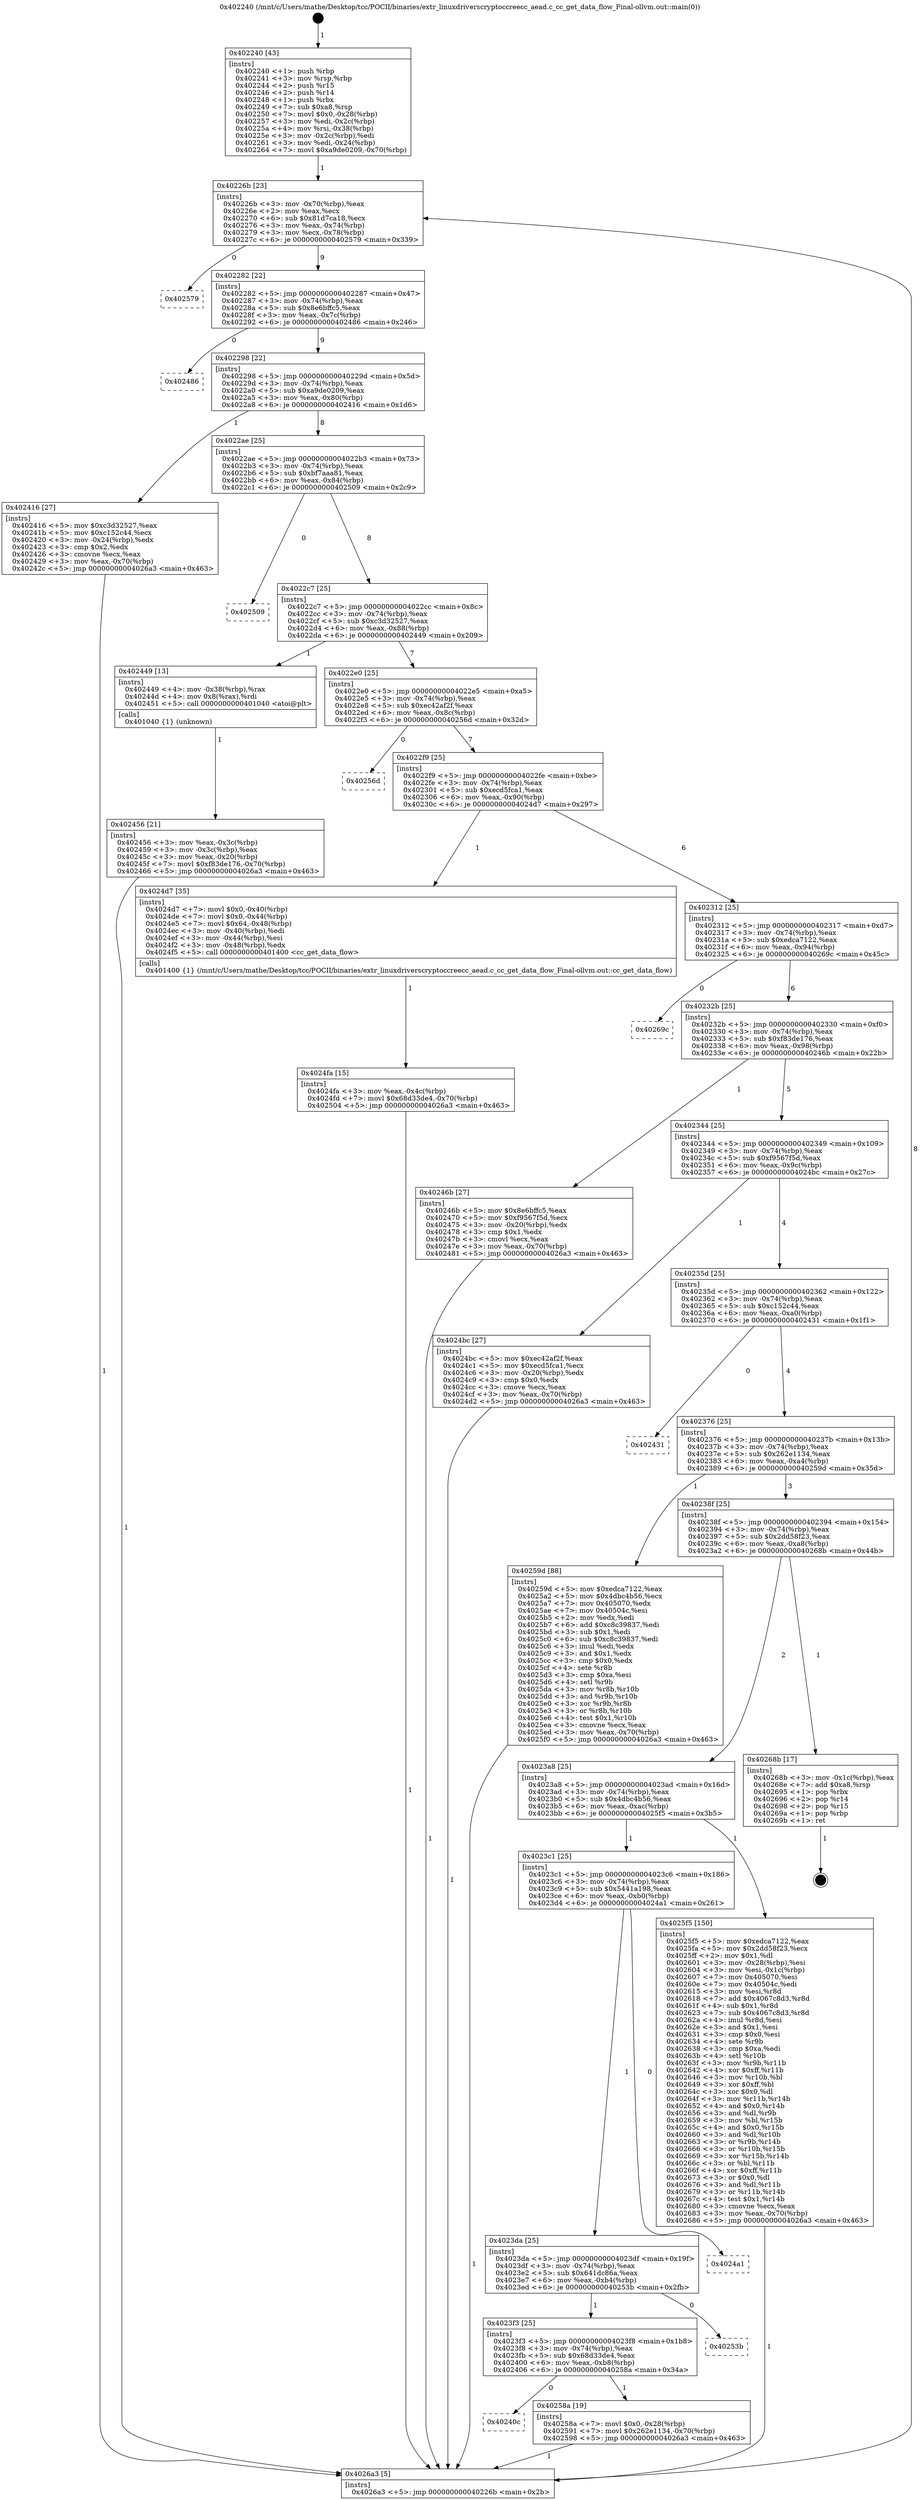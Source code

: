 digraph "0x402240" {
  label = "0x402240 (/mnt/c/Users/mathe/Desktop/tcc/POCII/binaries/extr_linuxdriverscryptoccreecc_aead.c_cc_get_data_flow_Final-ollvm.out::main(0))"
  labelloc = "t"
  node[shape=record]

  Entry [label="",width=0.3,height=0.3,shape=circle,fillcolor=black,style=filled]
  "0x40226b" [label="{
     0x40226b [23]\l
     | [instrs]\l
     &nbsp;&nbsp;0x40226b \<+3\>: mov -0x70(%rbp),%eax\l
     &nbsp;&nbsp;0x40226e \<+2\>: mov %eax,%ecx\l
     &nbsp;&nbsp;0x402270 \<+6\>: sub $0x81d7ca18,%ecx\l
     &nbsp;&nbsp;0x402276 \<+3\>: mov %eax,-0x74(%rbp)\l
     &nbsp;&nbsp;0x402279 \<+3\>: mov %ecx,-0x78(%rbp)\l
     &nbsp;&nbsp;0x40227c \<+6\>: je 0000000000402579 \<main+0x339\>\l
  }"]
  "0x402579" [label="{
     0x402579\l
  }", style=dashed]
  "0x402282" [label="{
     0x402282 [22]\l
     | [instrs]\l
     &nbsp;&nbsp;0x402282 \<+5\>: jmp 0000000000402287 \<main+0x47\>\l
     &nbsp;&nbsp;0x402287 \<+3\>: mov -0x74(%rbp),%eax\l
     &nbsp;&nbsp;0x40228a \<+5\>: sub $0x8e6bffc5,%eax\l
     &nbsp;&nbsp;0x40228f \<+3\>: mov %eax,-0x7c(%rbp)\l
     &nbsp;&nbsp;0x402292 \<+6\>: je 0000000000402486 \<main+0x246\>\l
  }"]
  Exit [label="",width=0.3,height=0.3,shape=circle,fillcolor=black,style=filled,peripheries=2]
  "0x402486" [label="{
     0x402486\l
  }", style=dashed]
  "0x402298" [label="{
     0x402298 [22]\l
     | [instrs]\l
     &nbsp;&nbsp;0x402298 \<+5\>: jmp 000000000040229d \<main+0x5d\>\l
     &nbsp;&nbsp;0x40229d \<+3\>: mov -0x74(%rbp),%eax\l
     &nbsp;&nbsp;0x4022a0 \<+5\>: sub $0xa9de0209,%eax\l
     &nbsp;&nbsp;0x4022a5 \<+3\>: mov %eax,-0x80(%rbp)\l
     &nbsp;&nbsp;0x4022a8 \<+6\>: je 0000000000402416 \<main+0x1d6\>\l
  }"]
  "0x40240c" [label="{
     0x40240c\l
  }", style=dashed]
  "0x402416" [label="{
     0x402416 [27]\l
     | [instrs]\l
     &nbsp;&nbsp;0x402416 \<+5\>: mov $0xc3d32527,%eax\l
     &nbsp;&nbsp;0x40241b \<+5\>: mov $0xc152c44,%ecx\l
     &nbsp;&nbsp;0x402420 \<+3\>: mov -0x24(%rbp),%edx\l
     &nbsp;&nbsp;0x402423 \<+3\>: cmp $0x2,%edx\l
     &nbsp;&nbsp;0x402426 \<+3\>: cmovne %ecx,%eax\l
     &nbsp;&nbsp;0x402429 \<+3\>: mov %eax,-0x70(%rbp)\l
     &nbsp;&nbsp;0x40242c \<+5\>: jmp 00000000004026a3 \<main+0x463\>\l
  }"]
  "0x4022ae" [label="{
     0x4022ae [25]\l
     | [instrs]\l
     &nbsp;&nbsp;0x4022ae \<+5\>: jmp 00000000004022b3 \<main+0x73\>\l
     &nbsp;&nbsp;0x4022b3 \<+3\>: mov -0x74(%rbp),%eax\l
     &nbsp;&nbsp;0x4022b6 \<+5\>: sub $0xbf7aaa81,%eax\l
     &nbsp;&nbsp;0x4022bb \<+6\>: mov %eax,-0x84(%rbp)\l
     &nbsp;&nbsp;0x4022c1 \<+6\>: je 0000000000402509 \<main+0x2c9\>\l
  }"]
  "0x4026a3" [label="{
     0x4026a3 [5]\l
     | [instrs]\l
     &nbsp;&nbsp;0x4026a3 \<+5\>: jmp 000000000040226b \<main+0x2b\>\l
  }"]
  "0x402240" [label="{
     0x402240 [43]\l
     | [instrs]\l
     &nbsp;&nbsp;0x402240 \<+1\>: push %rbp\l
     &nbsp;&nbsp;0x402241 \<+3\>: mov %rsp,%rbp\l
     &nbsp;&nbsp;0x402244 \<+2\>: push %r15\l
     &nbsp;&nbsp;0x402246 \<+2\>: push %r14\l
     &nbsp;&nbsp;0x402248 \<+1\>: push %rbx\l
     &nbsp;&nbsp;0x402249 \<+7\>: sub $0xa8,%rsp\l
     &nbsp;&nbsp;0x402250 \<+7\>: movl $0x0,-0x28(%rbp)\l
     &nbsp;&nbsp;0x402257 \<+3\>: mov %edi,-0x2c(%rbp)\l
     &nbsp;&nbsp;0x40225a \<+4\>: mov %rsi,-0x38(%rbp)\l
     &nbsp;&nbsp;0x40225e \<+3\>: mov -0x2c(%rbp),%edi\l
     &nbsp;&nbsp;0x402261 \<+3\>: mov %edi,-0x24(%rbp)\l
     &nbsp;&nbsp;0x402264 \<+7\>: movl $0xa9de0209,-0x70(%rbp)\l
  }"]
  "0x40258a" [label="{
     0x40258a [19]\l
     | [instrs]\l
     &nbsp;&nbsp;0x40258a \<+7\>: movl $0x0,-0x28(%rbp)\l
     &nbsp;&nbsp;0x402591 \<+7\>: movl $0x262e1134,-0x70(%rbp)\l
     &nbsp;&nbsp;0x402598 \<+5\>: jmp 00000000004026a3 \<main+0x463\>\l
  }"]
  "0x402509" [label="{
     0x402509\l
  }", style=dashed]
  "0x4022c7" [label="{
     0x4022c7 [25]\l
     | [instrs]\l
     &nbsp;&nbsp;0x4022c7 \<+5\>: jmp 00000000004022cc \<main+0x8c\>\l
     &nbsp;&nbsp;0x4022cc \<+3\>: mov -0x74(%rbp),%eax\l
     &nbsp;&nbsp;0x4022cf \<+5\>: sub $0xc3d32527,%eax\l
     &nbsp;&nbsp;0x4022d4 \<+6\>: mov %eax,-0x88(%rbp)\l
     &nbsp;&nbsp;0x4022da \<+6\>: je 0000000000402449 \<main+0x209\>\l
  }"]
  "0x4023f3" [label="{
     0x4023f3 [25]\l
     | [instrs]\l
     &nbsp;&nbsp;0x4023f3 \<+5\>: jmp 00000000004023f8 \<main+0x1b8\>\l
     &nbsp;&nbsp;0x4023f8 \<+3\>: mov -0x74(%rbp),%eax\l
     &nbsp;&nbsp;0x4023fb \<+5\>: sub $0x68d33de4,%eax\l
     &nbsp;&nbsp;0x402400 \<+6\>: mov %eax,-0xb8(%rbp)\l
     &nbsp;&nbsp;0x402406 \<+6\>: je 000000000040258a \<main+0x34a\>\l
  }"]
  "0x402449" [label="{
     0x402449 [13]\l
     | [instrs]\l
     &nbsp;&nbsp;0x402449 \<+4\>: mov -0x38(%rbp),%rax\l
     &nbsp;&nbsp;0x40244d \<+4\>: mov 0x8(%rax),%rdi\l
     &nbsp;&nbsp;0x402451 \<+5\>: call 0000000000401040 \<atoi@plt\>\l
     | [calls]\l
     &nbsp;&nbsp;0x401040 \{1\} (unknown)\l
  }"]
  "0x4022e0" [label="{
     0x4022e0 [25]\l
     | [instrs]\l
     &nbsp;&nbsp;0x4022e0 \<+5\>: jmp 00000000004022e5 \<main+0xa5\>\l
     &nbsp;&nbsp;0x4022e5 \<+3\>: mov -0x74(%rbp),%eax\l
     &nbsp;&nbsp;0x4022e8 \<+5\>: sub $0xec42af2f,%eax\l
     &nbsp;&nbsp;0x4022ed \<+6\>: mov %eax,-0x8c(%rbp)\l
     &nbsp;&nbsp;0x4022f3 \<+6\>: je 000000000040256d \<main+0x32d\>\l
  }"]
  "0x402456" [label="{
     0x402456 [21]\l
     | [instrs]\l
     &nbsp;&nbsp;0x402456 \<+3\>: mov %eax,-0x3c(%rbp)\l
     &nbsp;&nbsp;0x402459 \<+3\>: mov -0x3c(%rbp),%eax\l
     &nbsp;&nbsp;0x40245c \<+3\>: mov %eax,-0x20(%rbp)\l
     &nbsp;&nbsp;0x40245f \<+7\>: movl $0xf83de176,-0x70(%rbp)\l
     &nbsp;&nbsp;0x402466 \<+5\>: jmp 00000000004026a3 \<main+0x463\>\l
  }"]
  "0x40253b" [label="{
     0x40253b\l
  }", style=dashed]
  "0x40256d" [label="{
     0x40256d\l
  }", style=dashed]
  "0x4022f9" [label="{
     0x4022f9 [25]\l
     | [instrs]\l
     &nbsp;&nbsp;0x4022f9 \<+5\>: jmp 00000000004022fe \<main+0xbe\>\l
     &nbsp;&nbsp;0x4022fe \<+3\>: mov -0x74(%rbp),%eax\l
     &nbsp;&nbsp;0x402301 \<+5\>: sub $0xecd5fca1,%eax\l
     &nbsp;&nbsp;0x402306 \<+6\>: mov %eax,-0x90(%rbp)\l
     &nbsp;&nbsp;0x40230c \<+6\>: je 00000000004024d7 \<main+0x297\>\l
  }"]
  "0x4023da" [label="{
     0x4023da [25]\l
     | [instrs]\l
     &nbsp;&nbsp;0x4023da \<+5\>: jmp 00000000004023df \<main+0x19f\>\l
     &nbsp;&nbsp;0x4023df \<+3\>: mov -0x74(%rbp),%eax\l
     &nbsp;&nbsp;0x4023e2 \<+5\>: sub $0x641dc86a,%eax\l
     &nbsp;&nbsp;0x4023e7 \<+6\>: mov %eax,-0xb4(%rbp)\l
     &nbsp;&nbsp;0x4023ed \<+6\>: je 000000000040253b \<main+0x2fb\>\l
  }"]
  "0x4024d7" [label="{
     0x4024d7 [35]\l
     | [instrs]\l
     &nbsp;&nbsp;0x4024d7 \<+7\>: movl $0x0,-0x40(%rbp)\l
     &nbsp;&nbsp;0x4024de \<+7\>: movl $0x0,-0x44(%rbp)\l
     &nbsp;&nbsp;0x4024e5 \<+7\>: movl $0x64,-0x48(%rbp)\l
     &nbsp;&nbsp;0x4024ec \<+3\>: mov -0x40(%rbp),%edi\l
     &nbsp;&nbsp;0x4024ef \<+3\>: mov -0x44(%rbp),%esi\l
     &nbsp;&nbsp;0x4024f2 \<+3\>: mov -0x48(%rbp),%edx\l
     &nbsp;&nbsp;0x4024f5 \<+5\>: call 0000000000401400 \<cc_get_data_flow\>\l
     | [calls]\l
     &nbsp;&nbsp;0x401400 \{1\} (/mnt/c/Users/mathe/Desktop/tcc/POCII/binaries/extr_linuxdriverscryptoccreecc_aead.c_cc_get_data_flow_Final-ollvm.out::cc_get_data_flow)\l
  }"]
  "0x402312" [label="{
     0x402312 [25]\l
     | [instrs]\l
     &nbsp;&nbsp;0x402312 \<+5\>: jmp 0000000000402317 \<main+0xd7\>\l
     &nbsp;&nbsp;0x402317 \<+3\>: mov -0x74(%rbp),%eax\l
     &nbsp;&nbsp;0x40231a \<+5\>: sub $0xedca7122,%eax\l
     &nbsp;&nbsp;0x40231f \<+6\>: mov %eax,-0x94(%rbp)\l
     &nbsp;&nbsp;0x402325 \<+6\>: je 000000000040269c \<main+0x45c\>\l
  }"]
  "0x4024a1" [label="{
     0x4024a1\l
  }", style=dashed]
  "0x40269c" [label="{
     0x40269c\l
  }", style=dashed]
  "0x40232b" [label="{
     0x40232b [25]\l
     | [instrs]\l
     &nbsp;&nbsp;0x40232b \<+5\>: jmp 0000000000402330 \<main+0xf0\>\l
     &nbsp;&nbsp;0x402330 \<+3\>: mov -0x74(%rbp),%eax\l
     &nbsp;&nbsp;0x402333 \<+5\>: sub $0xf83de176,%eax\l
     &nbsp;&nbsp;0x402338 \<+6\>: mov %eax,-0x98(%rbp)\l
     &nbsp;&nbsp;0x40233e \<+6\>: je 000000000040246b \<main+0x22b\>\l
  }"]
  "0x4023c1" [label="{
     0x4023c1 [25]\l
     | [instrs]\l
     &nbsp;&nbsp;0x4023c1 \<+5\>: jmp 00000000004023c6 \<main+0x186\>\l
     &nbsp;&nbsp;0x4023c6 \<+3\>: mov -0x74(%rbp),%eax\l
     &nbsp;&nbsp;0x4023c9 \<+5\>: sub $0x5441a198,%eax\l
     &nbsp;&nbsp;0x4023ce \<+6\>: mov %eax,-0xb0(%rbp)\l
     &nbsp;&nbsp;0x4023d4 \<+6\>: je 00000000004024a1 \<main+0x261\>\l
  }"]
  "0x40246b" [label="{
     0x40246b [27]\l
     | [instrs]\l
     &nbsp;&nbsp;0x40246b \<+5\>: mov $0x8e6bffc5,%eax\l
     &nbsp;&nbsp;0x402470 \<+5\>: mov $0xf9567f5d,%ecx\l
     &nbsp;&nbsp;0x402475 \<+3\>: mov -0x20(%rbp),%edx\l
     &nbsp;&nbsp;0x402478 \<+3\>: cmp $0x1,%edx\l
     &nbsp;&nbsp;0x40247b \<+3\>: cmovl %ecx,%eax\l
     &nbsp;&nbsp;0x40247e \<+3\>: mov %eax,-0x70(%rbp)\l
     &nbsp;&nbsp;0x402481 \<+5\>: jmp 00000000004026a3 \<main+0x463\>\l
  }"]
  "0x402344" [label="{
     0x402344 [25]\l
     | [instrs]\l
     &nbsp;&nbsp;0x402344 \<+5\>: jmp 0000000000402349 \<main+0x109\>\l
     &nbsp;&nbsp;0x402349 \<+3\>: mov -0x74(%rbp),%eax\l
     &nbsp;&nbsp;0x40234c \<+5\>: sub $0xf9567f5d,%eax\l
     &nbsp;&nbsp;0x402351 \<+6\>: mov %eax,-0x9c(%rbp)\l
     &nbsp;&nbsp;0x402357 \<+6\>: je 00000000004024bc \<main+0x27c\>\l
  }"]
  "0x4025f5" [label="{
     0x4025f5 [150]\l
     | [instrs]\l
     &nbsp;&nbsp;0x4025f5 \<+5\>: mov $0xedca7122,%eax\l
     &nbsp;&nbsp;0x4025fa \<+5\>: mov $0x2dd58f23,%ecx\l
     &nbsp;&nbsp;0x4025ff \<+2\>: mov $0x1,%dl\l
     &nbsp;&nbsp;0x402601 \<+3\>: mov -0x28(%rbp),%esi\l
     &nbsp;&nbsp;0x402604 \<+3\>: mov %esi,-0x1c(%rbp)\l
     &nbsp;&nbsp;0x402607 \<+7\>: mov 0x405070,%esi\l
     &nbsp;&nbsp;0x40260e \<+7\>: mov 0x40504c,%edi\l
     &nbsp;&nbsp;0x402615 \<+3\>: mov %esi,%r8d\l
     &nbsp;&nbsp;0x402618 \<+7\>: add $0x4067c8d3,%r8d\l
     &nbsp;&nbsp;0x40261f \<+4\>: sub $0x1,%r8d\l
     &nbsp;&nbsp;0x402623 \<+7\>: sub $0x4067c8d3,%r8d\l
     &nbsp;&nbsp;0x40262a \<+4\>: imul %r8d,%esi\l
     &nbsp;&nbsp;0x40262e \<+3\>: and $0x1,%esi\l
     &nbsp;&nbsp;0x402631 \<+3\>: cmp $0x0,%esi\l
     &nbsp;&nbsp;0x402634 \<+4\>: sete %r9b\l
     &nbsp;&nbsp;0x402638 \<+3\>: cmp $0xa,%edi\l
     &nbsp;&nbsp;0x40263b \<+4\>: setl %r10b\l
     &nbsp;&nbsp;0x40263f \<+3\>: mov %r9b,%r11b\l
     &nbsp;&nbsp;0x402642 \<+4\>: xor $0xff,%r11b\l
     &nbsp;&nbsp;0x402646 \<+3\>: mov %r10b,%bl\l
     &nbsp;&nbsp;0x402649 \<+3\>: xor $0xff,%bl\l
     &nbsp;&nbsp;0x40264c \<+3\>: xor $0x0,%dl\l
     &nbsp;&nbsp;0x40264f \<+3\>: mov %r11b,%r14b\l
     &nbsp;&nbsp;0x402652 \<+4\>: and $0x0,%r14b\l
     &nbsp;&nbsp;0x402656 \<+3\>: and %dl,%r9b\l
     &nbsp;&nbsp;0x402659 \<+3\>: mov %bl,%r15b\l
     &nbsp;&nbsp;0x40265c \<+4\>: and $0x0,%r15b\l
     &nbsp;&nbsp;0x402660 \<+3\>: and %dl,%r10b\l
     &nbsp;&nbsp;0x402663 \<+3\>: or %r9b,%r14b\l
     &nbsp;&nbsp;0x402666 \<+3\>: or %r10b,%r15b\l
     &nbsp;&nbsp;0x402669 \<+3\>: xor %r15b,%r14b\l
     &nbsp;&nbsp;0x40266c \<+3\>: or %bl,%r11b\l
     &nbsp;&nbsp;0x40266f \<+4\>: xor $0xff,%r11b\l
     &nbsp;&nbsp;0x402673 \<+3\>: or $0x0,%dl\l
     &nbsp;&nbsp;0x402676 \<+3\>: and %dl,%r11b\l
     &nbsp;&nbsp;0x402679 \<+3\>: or %r11b,%r14b\l
     &nbsp;&nbsp;0x40267c \<+4\>: test $0x1,%r14b\l
     &nbsp;&nbsp;0x402680 \<+3\>: cmovne %ecx,%eax\l
     &nbsp;&nbsp;0x402683 \<+3\>: mov %eax,-0x70(%rbp)\l
     &nbsp;&nbsp;0x402686 \<+5\>: jmp 00000000004026a3 \<main+0x463\>\l
  }"]
  "0x4024bc" [label="{
     0x4024bc [27]\l
     | [instrs]\l
     &nbsp;&nbsp;0x4024bc \<+5\>: mov $0xec42af2f,%eax\l
     &nbsp;&nbsp;0x4024c1 \<+5\>: mov $0xecd5fca1,%ecx\l
     &nbsp;&nbsp;0x4024c6 \<+3\>: mov -0x20(%rbp),%edx\l
     &nbsp;&nbsp;0x4024c9 \<+3\>: cmp $0x0,%edx\l
     &nbsp;&nbsp;0x4024cc \<+3\>: cmove %ecx,%eax\l
     &nbsp;&nbsp;0x4024cf \<+3\>: mov %eax,-0x70(%rbp)\l
     &nbsp;&nbsp;0x4024d2 \<+5\>: jmp 00000000004026a3 \<main+0x463\>\l
  }"]
  "0x40235d" [label="{
     0x40235d [25]\l
     | [instrs]\l
     &nbsp;&nbsp;0x40235d \<+5\>: jmp 0000000000402362 \<main+0x122\>\l
     &nbsp;&nbsp;0x402362 \<+3\>: mov -0x74(%rbp),%eax\l
     &nbsp;&nbsp;0x402365 \<+5\>: sub $0xc152c44,%eax\l
     &nbsp;&nbsp;0x40236a \<+6\>: mov %eax,-0xa0(%rbp)\l
     &nbsp;&nbsp;0x402370 \<+6\>: je 0000000000402431 \<main+0x1f1\>\l
  }"]
  "0x4024fa" [label="{
     0x4024fa [15]\l
     | [instrs]\l
     &nbsp;&nbsp;0x4024fa \<+3\>: mov %eax,-0x4c(%rbp)\l
     &nbsp;&nbsp;0x4024fd \<+7\>: movl $0x68d33de4,-0x70(%rbp)\l
     &nbsp;&nbsp;0x402504 \<+5\>: jmp 00000000004026a3 \<main+0x463\>\l
  }"]
  "0x4023a8" [label="{
     0x4023a8 [25]\l
     | [instrs]\l
     &nbsp;&nbsp;0x4023a8 \<+5\>: jmp 00000000004023ad \<main+0x16d\>\l
     &nbsp;&nbsp;0x4023ad \<+3\>: mov -0x74(%rbp),%eax\l
     &nbsp;&nbsp;0x4023b0 \<+5\>: sub $0x4dbc4b56,%eax\l
     &nbsp;&nbsp;0x4023b5 \<+6\>: mov %eax,-0xac(%rbp)\l
     &nbsp;&nbsp;0x4023bb \<+6\>: je 00000000004025f5 \<main+0x3b5\>\l
  }"]
  "0x402431" [label="{
     0x402431\l
  }", style=dashed]
  "0x402376" [label="{
     0x402376 [25]\l
     | [instrs]\l
     &nbsp;&nbsp;0x402376 \<+5\>: jmp 000000000040237b \<main+0x13b\>\l
     &nbsp;&nbsp;0x40237b \<+3\>: mov -0x74(%rbp),%eax\l
     &nbsp;&nbsp;0x40237e \<+5\>: sub $0x262e1134,%eax\l
     &nbsp;&nbsp;0x402383 \<+6\>: mov %eax,-0xa4(%rbp)\l
     &nbsp;&nbsp;0x402389 \<+6\>: je 000000000040259d \<main+0x35d\>\l
  }"]
  "0x40268b" [label="{
     0x40268b [17]\l
     | [instrs]\l
     &nbsp;&nbsp;0x40268b \<+3\>: mov -0x1c(%rbp),%eax\l
     &nbsp;&nbsp;0x40268e \<+7\>: add $0xa8,%rsp\l
     &nbsp;&nbsp;0x402695 \<+1\>: pop %rbx\l
     &nbsp;&nbsp;0x402696 \<+2\>: pop %r14\l
     &nbsp;&nbsp;0x402698 \<+2\>: pop %r15\l
     &nbsp;&nbsp;0x40269a \<+1\>: pop %rbp\l
     &nbsp;&nbsp;0x40269b \<+1\>: ret\l
  }"]
  "0x40259d" [label="{
     0x40259d [88]\l
     | [instrs]\l
     &nbsp;&nbsp;0x40259d \<+5\>: mov $0xedca7122,%eax\l
     &nbsp;&nbsp;0x4025a2 \<+5\>: mov $0x4dbc4b56,%ecx\l
     &nbsp;&nbsp;0x4025a7 \<+7\>: mov 0x405070,%edx\l
     &nbsp;&nbsp;0x4025ae \<+7\>: mov 0x40504c,%esi\l
     &nbsp;&nbsp;0x4025b5 \<+2\>: mov %edx,%edi\l
     &nbsp;&nbsp;0x4025b7 \<+6\>: add $0xc8c39837,%edi\l
     &nbsp;&nbsp;0x4025bd \<+3\>: sub $0x1,%edi\l
     &nbsp;&nbsp;0x4025c0 \<+6\>: sub $0xc8c39837,%edi\l
     &nbsp;&nbsp;0x4025c6 \<+3\>: imul %edi,%edx\l
     &nbsp;&nbsp;0x4025c9 \<+3\>: and $0x1,%edx\l
     &nbsp;&nbsp;0x4025cc \<+3\>: cmp $0x0,%edx\l
     &nbsp;&nbsp;0x4025cf \<+4\>: sete %r8b\l
     &nbsp;&nbsp;0x4025d3 \<+3\>: cmp $0xa,%esi\l
     &nbsp;&nbsp;0x4025d6 \<+4\>: setl %r9b\l
     &nbsp;&nbsp;0x4025da \<+3\>: mov %r8b,%r10b\l
     &nbsp;&nbsp;0x4025dd \<+3\>: and %r9b,%r10b\l
     &nbsp;&nbsp;0x4025e0 \<+3\>: xor %r9b,%r8b\l
     &nbsp;&nbsp;0x4025e3 \<+3\>: or %r8b,%r10b\l
     &nbsp;&nbsp;0x4025e6 \<+4\>: test $0x1,%r10b\l
     &nbsp;&nbsp;0x4025ea \<+3\>: cmovne %ecx,%eax\l
     &nbsp;&nbsp;0x4025ed \<+3\>: mov %eax,-0x70(%rbp)\l
     &nbsp;&nbsp;0x4025f0 \<+5\>: jmp 00000000004026a3 \<main+0x463\>\l
  }"]
  "0x40238f" [label="{
     0x40238f [25]\l
     | [instrs]\l
     &nbsp;&nbsp;0x40238f \<+5\>: jmp 0000000000402394 \<main+0x154\>\l
     &nbsp;&nbsp;0x402394 \<+3\>: mov -0x74(%rbp),%eax\l
     &nbsp;&nbsp;0x402397 \<+5\>: sub $0x2dd58f23,%eax\l
     &nbsp;&nbsp;0x40239c \<+6\>: mov %eax,-0xa8(%rbp)\l
     &nbsp;&nbsp;0x4023a2 \<+6\>: je 000000000040268b \<main+0x44b\>\l
  }"]
  Entry -> "0x402240" [label=" 1"]
  "0x40226b" -> "0x402579" [label=" 0"]
  "0x40226b" -> "0x402282" [label=" 9"]
  "0x40268b" -> Exit [label=" 1"]
  "0x402282" -> "0x402486" [label=" 0"]
  "0x402282" -> "0x402298" [label=" 9"]
  "0x4025f5" -> "0x4026a3" [label=" 1"]
  "0x402298" -> "0x402416" [label=" 1"]
  "0x402298" -> "0x4022ae" [label=" 8"]
  "0x402416" -> "0x4026a3" [label=" 1"]
  "0x402240" -> "0x40226b" [label=" 1"]
  "0x4026a3" -> "0x40226b" [label=" 8"]
  "0x40259d" -> "0x4026a3" [label=" 1"]
  "0x4022ae" -> "0x402509" [label=" 0"]
  "0x4022ae" -> "0x4022c7" [label=" 8"]
  "0x40258a" -> "0x4026a3" [label=" 1"]
  "0x4022c7" -> "0x402449" [label=" 1"]
  "0x4022c7" -> "0x4022e0" [label=" 7"]
  "0x402449" -> "0x402456" [label=" 1"]
  "0x402456" -> "0x4026a3" [label=" 1"]
  "0x4023f3" -> "0x40258a" [label=" 1"]
  "0x4022e0" -> "0x40256d" [label=" 0"]
  "0x4022e0" -> "0x4022f9" [label=" 7"]
  "0x4023f3" -> "0x40240c" [label=" 0"]
  "0x4022f9" -> "0x4024d7" [label=" 1"]
  "0x4022f9" -> "0x402312" [label=" 6"]
  "0x4023da" -> "0x40253b" [label=" 0"]
  "0x402312" -> "0x40269c" [label=" 0"]
  "0x402312" -> "0x40232b" [label=" 6"]
  "0x4023da" -> "0x4023f3" [label=" 1"]
  "0x40232b" -> "0x40246b" [label=" 1"]
  "0x40232b" -> "0x402344" [label=" 5"]
  "0x40246b" -> "0x4026a3" [label=" 1"]
  "0x4023c1" -> "0x4024a1" [label=" 0"]
  "0x402344" -> "0x4024bc" [label=" 1"]
  "0x402344" -> "0x40235d" [label=" 4"]
  "0x4024bc" -> "0x4026a3" [label=" 1"]
  "0x4024d7" -> "0x4024fa" [label=" 1"]
  "0x4024fa" -> "0x4026a3" [label=" 1"]
  "0x4023c1" -> "0x4023da" [label=" 1"]
  "0x40235d" -> "0x402431" [label=" 0"]
  "0x40235d" -> "0x402376" [label=" 4"]
  "0x4023a8" -> "0x4025f5" [label=" 1"]
  "0x402376" -> "0x40259d" [label=" 1"]
  "0x402376" -> "0x40238f" [label=" 3"]
  "0x4023a8" -> "0x4023c1" [label=" 1"]
  "0x40238f" -> "0x40268b" [label=" 1"]
  "0x40238f" -> "0x4023a8" [label=" 2"]
}
